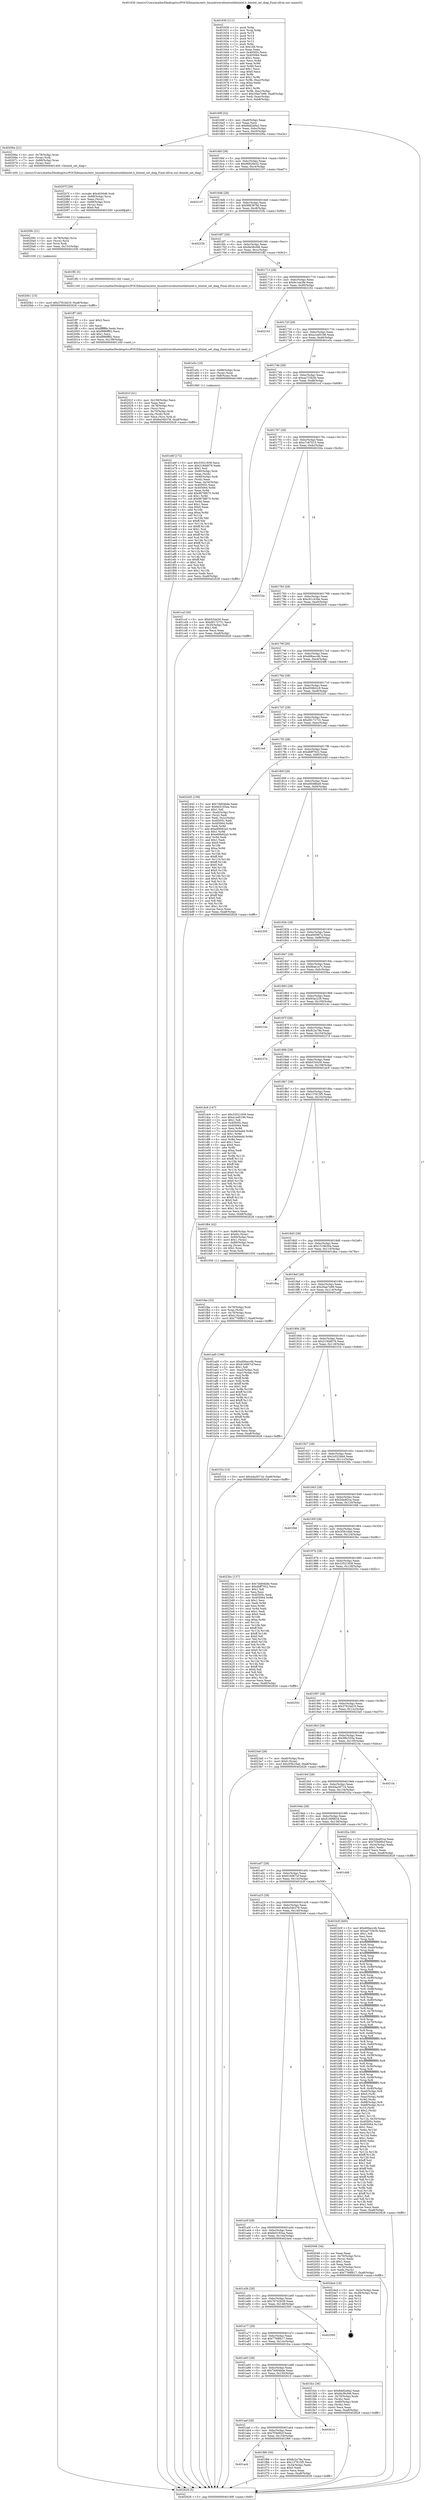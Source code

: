 digraph "0x401630" {
  label = "0x401630 (/mnt/c/Users/mathe/Desktop/tcc/POCII/binaries/extr_linuxdriversbluetoothbtintel.h_btintel_set_diag_Final-ollvm.out::main(0))"
  labelloc = "t"
  node[shape=record]

  Entry [label="",width=0.3,height=0.3,shape=circle,fillcolor=black,style=filled]
  "0x40169f" [label="{
     0x40169f [32]\l
     | [instrs]\l
     &nbsp;&nbsp;0x40169f \<+6\>: mov -0xa8(%rbp),%eax\l
     &nbsp;&nbsp;0x4016a5 \<+2\>: mov %eax,%ecx\l
     &nbsp;&nbsp;0x4016a7 \<+6\>: sub $0x8dd2a9a2,%ecx\l
     &nbsp;&nbsp;0x4016ad \<+6\>: mov %eax,-0xbc(%rbp)\l
     &nbsp;&nbsp;0x4016b3 \<+6\>: mov %ecx,-0xc0(%rbp)\l
     &nbsp;&nbsp;0x4016b9 \<+6\>: je 000000000040206a \<main+0xa3a\>\l
  }"]
  "0x40206a" [label="{
     0x40206a [21]\l
     | [instrs]\l
     &nbsp;&nbsp;0x40206a \<+4\>: mov -0x78(%rbp),%rax\l
     &nbsp;&nbsp;0x40206e \<+3\>: mov (%rax),%rdi\l
     &nbsp;&nbsp;0x402071 \<+7\>: mov -0x88(%rbp),%rax\l
     &nbsp;&nbsp;0x402078 \<+2\>: mov (%rax),%esi\l
     &nbsp;&nbsp;0x40207a \<+5\>: call 0000000000401400 \<btintel_set_diag\>\l
     | [calls]\l
     &nbsp;&nbsp;0x401400 \{1\} (/mnt/c/Users/mathe/Desktop/tcc/POCII/binaries/extr_linuxdriversbluetoothbtintel.h_btintel_set_diag_Final-ollvm.out::btintel_set_diag)\l
  }"]
  "0x4016bf" [label="{
     0x4016bf [28]\l
     | [instrs]\l
     &nbsp;&nbsp;0x4016bf \<+5\>: jmp 00000000004016c4 \<main+0x94\>\l
     &nbsp;&nbsp;0x4016c4 \<+6\>: mov -0xbc(%rbp),%eax\l
     &nbsp;&nbsp;0x4016ca \<+5\>: sub $0x96926e32,%eax\l
     &nbsp;&nbsp;0x4016cf \<+6\>: mov %eax,-0xc4(%rbp)\l
     &nbsp;&nbsp;0x4016d5 \<+6\>: je 0000000000402107 \<main+0xad7\>\l
  }"]
  Exit [label="",width=0.3,height=0.3,shape=circle,fillcolor=black,style=filled,peripheries=2]
  "0x402107" [label="{
     0x402107\l
  }", style=dashed]
  "0x4016db" [label="{
     0x4016db [28]\l
     | [instrs]\l
     &nbsp;&nbsp;0x4016db \<+5\>: jmp 00000000004016e0 \<main+0xb0\>\l
     &nbsp;&nbsp;0x4016e0 \<+6\>: mov -0xbc(%rbp),%eax\l
     &nbsp;&nbsp;0x4016e6 \<+5\>: sub $0x996397fd,%eax\l
     &nbsp;&nbsp;0x4016eb \<+6\>: mov %eax,-0xc8(%rbp)\l
     &nbsp;&nbsp;0x4016f1 \<+6\>: je 000000000040253b \<main+0xf0b\>\l
  }"]
  "0x4020b1" [label="{
     0x4020b1 [15]\l
     | [instrs]\l
     &nbsp;&nbsp;0x4020b1 \<+10\>: movl $0x3781bd19,-0xa8(%rbp)\l
     &nbsp;&nbsp;0x4020bb \<+5\>: jmp 0000000000402628 \<main+0xff8\>\l
  }"]
  "0x40253b" [label="{
     0x40253b\l
  }", style=dashed]
  "0x4016f7" [label="{
     0x4016f7 [28]\l
     | [instrs]\l
     &nbsp;&nbsp;0x4016f7 \<+5\>: jmp 00000000004016fc \<main+0xcc\>\l
     &nbsp;&nbsp;0x4016fc \<+6\>: mov -0xbc(%rbp),%eax\l
     &nbsp;&nbsp;0x401702 \<+5\>: sub $0x9a38cf48,%eax\l
     &nbsp;&nbsp;0x401707 \<+6\>: mov %eax,-0xcc(%rbp)\l
     &nbsp;&nbsp;0x40170d \<+6\>: je 0000000000401ff2 \<main+0x9c2\>\l
  }"]
  "0x40209c" [label="{
     0x40209c [21]\l
     | [instrs]\l
     &nbsp;&nbsp;0x40209c \<+4\>: mov -0x78(%rbp),%rcx\l
     &nbsp;&nbsp;0x4020a0 \<+3\>: mov (%rcx),%rcx\l
     &nbsp;&nbsp;0x4020a3 \<+3\>: mov %rcx,%rdi\l
     &nbsp;&nbsp;0x4020a6 \<+6\>: mov %eax,-0x15c(%rbp)\l
     &nbsp;&nbsp;0x4020ac \<+5\>: call 0000000000401030 \<free@plt\>\l
     | [calls]\l
     &nbsp;&nbsp;0x401030 \{1\} (unknown)\l
  }"]
  "0x401ff2" [label="{
     0x401ff2 [5]\l
     | [instrs]\l
     &nbsp;&nbsp;0x401ff2 \<+5\>: call 0000000000401160 \<next_i\>\l
     | [calls]\l
     &nbsp;&nbsp;0x401160 \{1\} (/mnt/c/Users/mathe/Desktop/tcc/POCII/binaries/extr_linuxdriversbluetoothbtintel.h_btintel_set_diag_Final-ollvm.out::next_i)\l
  }"]
  "0x401713" [label="{
     0x401713 [28]\l
     | [instrs]\l
     &nbsp;&nbsp;0x401713 \<+5\>: jmp 0000000000401718 \<main+0xe8\>\l
     &nbsp;&nbsp;0x401718 \<+6\>: mov -0xbc(%rbp),%eax\l
     &nbsp;&nbsp;0x40171e \<+5\>: sub $0x9c1ea3fe,%eax\l
     &nbsp;&nbsp;0x401723 \<+6\>: mov %eax,-0xd0(%rbp)\l
     &nbsp;&nbsp;0x401729 \<+6\>: je 0000000000402162 \<main+0xb32\>\l
  }"]
  "0x40207f" [label="{
     0x40207f [29]\l
     | [instrs]\l
     &nbsp;&nbsp;0x40207f \<+10\>: movabs $0x4030d6,%rdi\l
     &nbsp;&nbsp;0x402089 \<+4\>: mov -0x68(%rbp),%rcx\l
     &nbsp;&nbsp;0x40208d \<+2\>: mov %eax,(%rcx)\l
     &nbsp;&nbsp;0x40208f \<+4\>: mov -0x68(%rbp),%rcx\l
     &nbsp;&nbsp;0x402093 \<+2\>: mov (%rcx),%esi\l
     &nbsp;&nbsp;0x402095 \<+2\>: mov $0x0,%al\l
     &nbsp;&nbsp;0x402097 \<+5\>: call 0000000000401040 \<printf@plt\>\l
     | [calls]\l
     &nbsp;&nbsp;0x401040 \{1\} (unknown)\l
  }"]
  "0x402162" [label="{
     0x402162\l
  }", style=dashed]
  "0x40172f" [label="{
     0x40172f [28]\l
     | [instrs]\l
     &nbsp;&nbsp;0x40172f \<+5\>: jmp 0000000000401734 \<main+0x104\>\l
     &nbsp;&nbsp;0x401734 \<+6\>: mov -0xbc(%rbp),%eax\l
     &nbsp;&nbsp;0x40173a \<+5\>: sub $0xa1ed5196,%eax\l
     &nbsp;&nbsp;0x40173f \<+6\>: mov %eax,-0xd4(%rbp)\l
     &nbsp;&nbsp;0x401745 \<+6\>: je 0000000000401e5c \<main+0x82c\>\l
  }"]
  "0x40201f" [label="{
     0x40201f [41]\l
     | [instrs]\l
     &nbsp;&nbsp;0x40201f \<+6\>: mov -0x158(%rbp),%ecx\l
     &nbsp;&nbsp;0x402025 \<+3\>: imul %eax,%ecx\l
     &nbsp;&nbsp;0x402028 \<+4\>: mov -0x78(%rbp),%rsi\l
     &nbsp;&nbsp;0x40202c \<+3\>: mov (%rsi),%rsi\l
     &nbsp;&nbsp;0x40202f \<+4\>: mov -0x70(%rbp),%rdi\l
     &nbsp;&nbsp;0x402033 \<+3\>: movslq (%rdi),%rdi\l
     &nbsp;&nbsp;0x402036 \<+3\>: mov %ecx,(%rsi,%rdi,4)\l
     &nbsp;&nbsp;0x402039 \<+10\>: movl $0x6a34b378,-0xa8(%rbp)\l
     &nbsp;&nbsp;0x402043 \<+5\>: jmp 0000000000402628 \<main+0xff8\>\l
  }"]
  "0x401e5c" [label="{
     0x401e5c [19]\l
     | [instrs]\l
     &nbsp;&nbsp;0x401e5c \<+7\>: mov -0x98(%rbp),%rax\l
     &nbsp;&nbsp;0x401e63 \<+3\>: mov (%rax),%rax\l
     &nbsp;&nbsp;0x401e66 \<+4\>: mov 0x8(%rax),%rdi\l
     &nbsp;&nbsp;0x401e6a \<+5\>: call 0000000000401060 \<atoi@plt\>\l
     | [calls]\l
     &nbsp;&nbsp;0x401060 \{1\} (unknown)\l
  }"]
  "0x40174b" [label="{
     0x40174b [28]\l
     | [instrs]\l
     &nbsp;&nbsp;0x40174b \<+5\>: jmp 0000000000401750 \<main+0x120\>\l
     &nbsp;&nbsp;0x401750 \<+6\>: mov -0xbc(%rbp),%eax\l
     &nbsp;&nbsp;0x401756 \<+5\>: sub $0xaa733b3b,%eax\l
     &nbsp;&nbsp;0x40175b \<+6\>: mov %eax,-0xd8(%rbp)\l
     &nbsp;&nbsp;0x401761 \<+6\>: je 0000000000401ccf \<main+0x69f\>\l
  }"]
  "0x401ff7" [label="{
     0x401ff7 [40]\l
     | [instrs]\l
     &nbsp;&nbsp;0x401ff7 \<+5\>: mov $0x2,%ecx\l
     &nbsp;&nbsp;0x401ffc \<+1\>: cltd\l
     &nbsp;&nbsp;0x401ffd \<+2\>: idiv %ecx\l
     &nbsp;&nbsp;0x401fff \<+6\>: imul $0xfffffffe,%edx,%ecx\l
     &nbsp;&nbsp;0x402005 \<+6\>: sub $0xf986ff92,%ecx\l
     &nbsp;&nbsp;0x40200b \<+3\>: add $0x1,%ecx\l
     &nbsp;&nbsp;0x40200e \<+6\>: add $0xf986ff92,%ecx\l
     &nbsp;&nbsp;0x402014 \<+6\>: mov %ecx,-0x158(%rbp)\l
     &nbsp;&nbsp;0x40201a \<+5\>: call 0000000000401160 \<next_i\>\l
     | [calls]\l
     &nbsp;&nbsp;0x401160 \{1\} (/mnt/c/Users/mathe/Desktop/tcc/POCII/binaries/extr_linuxdriversbluetoothbtintel.h_btintel_set_diag_Final-ollvm.out::next_i)\l
  }"]
  "0x401ccf" [label="{
     0x401ccf [30]\l
     | [instrs]\l
     &nbsp;&nbsp;0x401ccf \<+5\>: mov $0xb534430,%eax\l
     &nbsp;&nbsp;0x401cd4 \<+5\>: mov $0xd9172731,%ecx\l
     &nbsp;&nbsp;0x401cd9 \<+3\>: mov -0x35(%rbp),%dl\l
     &nbsp;&nbsp;0x401cdc \<+3\>: test $0x1,%dl\l
     &nbsp;&nbsp;0x401cdf \<+3\>: cmovne %ecx,%eax\l
     &nbsp;&nbsp;0x401ce2 \<+6\>: mov %eax,-0xa8(%rbp)\l
     &nbsp;&nbsp;0x401ce8 \<+5\>: jmp 0000000000402628 \<main+0xff8\>\l
  }"]
  "0x401767" [label="{
     0x401767 [28]\l
     | [instrs]\l
     &nbsp;&nbsp;0x401767 \<+5\>: jmp 000000000040176c \<main+0x13c\>\l
     &nbsp;&nbsp;0x40176c \<+6\>: mov -0xbc(%rbp),%eax\l
     &nbsp;&nbsp;0x401772 \<+5\>: sub $0xc7c87015,%eax\l
     &nbsp;&nbsp;0x401777 \<+6\>: mov %eax,-0xdc(%rbp)\l
     &nbsp;&nbsp;0x40177d \<+6\>: je 000000000040232a \<main+0xcfa\>\l
  }"]
  "0x401fae" [label="{
     0x401fae [32]\l
     | [instrs]\l
     &nbsp;&nbsp;0x401fae \<+4\>: mov -0x78(%rbp),%rdi\l
     &nbsp;&nbsp;0x401fb2 \<+3\>: mov %rax,(%rdi)\l
     &nbsp;&nbsp;0x401fb5 \<+4\>: mov -0x70(%rbp),%rax\l
     &nbsp;&nbsp;0x401fb9 \<+6\>: movl $0x0,(%rax)\l
     &nbsp;&nbsp;0x401fbf \<+10\>: movl $0x7768fb17,-0xa8(%rbp)\l
     &nbsp;&nbsp;0x401fc9 \<+5\>: jmp 0000000000402628 \<main+0xff8\>\l
  }"]
  "0x40232a" [label="{
     0x40232a\l
  }", style=dashed]
  "0x401783" [label="{
     0x401783 [28]\l
     | [instrs]\l
     &nbsp;&nbsp;0x401783 \<+5\>: jmp 0000000000401788 \<main+0x158\>\l
     &nbsp;&nbsp;0x401788 \<+6\>: mov -0xbc(%rbp),%eax\l
     &nbsp;&nbsp;0x40178e \<+5\>: sub $0xc91c439e,%eax\l
     &nbsp;&nbsp;0x401793 \<+6\>: mov %eax,-0xe0(%rbp)\l
     &nbsp;&nbsp;0x401799 \<+6\>: je 00000000004020c0 \<main+0xa90\>\l
  }"]
  "0x401acb" [label="{
     0x401acb\l
  }", style=dashed]
  "0x4020c0" [label="{
     0x4020c0\l
  }", style=dashed]
  "0x40179f" [label="{
     0x40179f [28]\l
     | [instrs]\l
     &nbsp;&nbsp;0x40179f \<+5\>: jmp 00000000004017a4 \<main+0x174\>\l
     &nbsp;&nbsp;0x4017a4 \<+6\>: mov -0xbc(%rbp),%eax\l
     &nbsp;&nbsp;0x4017aa \<+5\>: sub $0xd06acc4b,%eax\l
     &nbsp;&nbsp;0x4017af \<+6\>: mov %eax,-0xe4(%rbp)\l
     &nbsp;&nbsp;0x4017b5 \<+6\>: je 00000000004024f6 \<main+0xec6\>\l
  }"]
  "0x401f66" [label="{
     0x401f66 [30]\l
     | [instrs]\l
     &nbsp;&nbsp;0x401f66 \<+5\>: mov $0x8c2a78a,%eax\l
     &nbsp;&nbsp;0x401f6b \<+5\>: mov $0x137815f5,%ecx\l
     &nbsp;&nbsp;0x401f70 \<+3\>: mov -0x34(%rbp),%edx\l
     &nbsp;&nbsp;0x401f73 \<+3\>: cmp $0x0,%edx\l
     &nbsp;&nbsp;0x401f76 \<+3\>: cmove %ecx,%eax\l
     &nbsp;&nbsp;0x401f79 \<+6\>: mov %eax,-0xa8(%rbp)\l
     &nbsp;&nbsp;0x401f7f \<+5\>: jmp 0000000000402628 \<main+0xff8\>\l
  }"]
  "0x4024f6" [label="{
     0x4024f6\l
  }", style=dashed]
  "0x4017bb" [label="{
     0x4017bb [28]\l
     | [instrs]\l
     &nbsp;&nbsp;0x4017bb \<+5\>: jmp 00000000004017c0 \<main+0x190\>\l
     &nbsp;&nbsp;0x4017c0 \<+6\>: mov -0xbc(%rbp),%eax\l
     &nbsp;&nbsp;0x4017c6 \<+5\>: sub $0xd50842c9,%eax\l
     &nbsp;&nbsp;0x4017cb \<+6\>: mov %eax,-0xe8(%rbp)\l
     &nbsp;&nbsp;0x4017d1 \<+6\>: je 00000000004022f1 \<main+0xcc1\>\l
  }"]
  "0x401aaf" [label="{
     0x401aaf [28]\l
     | [instrs]\l
     &nbsp;&nbsp;0x401aaf \<+5\>: jmp 0000000000401ab4 \<main+0x484\>\l
     &nbsp;&nbsp;0x401ab4 \<+6\>: mov -0xbc(%rbp),%eax\l
     &nbsp;&nbsp;0x401aba \<+5\>: sub $0x7f3b90cf,%eax\l
     &nbsp;&nbsp;0x401abf \<+6\>: mov %eax,-0x154(%rbp)\l
     &nbsp;&nbsp;0x401ac5 \<+6\>: je 0000000000401f66 \<main+0x936\>\l
  }"]
  "0x4022f1" [label="{
     0x4022f1\l
  }", style=dashed]
  "0x4017d7" [label="{
     0x4017d7 [28]\l
     | [instrs]\l
     &nbsp;&nbsp;0x4017d7 \<+5\>: jmp 00000000004017dc \<main+0x1ac\>\l
     &nbsp;&nbsp;0x4017dc \<+6\>: mov -0xbc(%rbp),%eax\l
     &nbsp;&nbsp;0x4017e2 \<+5\>: sub $0xd9172731,%eax\l
     &nbsp;&nbsp;0x4017e7 \<+6\>: mov %eax,-0xec(%rbp)\l
     &nbsp;&nbsp;0x4017ed \<+6\>: je 0000000000401ced \<main+0x6bd\>\l
  }"]
  "0x402610" [label="{
     0x402610\l
  }", style=dashed]
  "0x401ced" [label="{
     0x401ced\l
  }", style=dashed]
  "0x4017f3" [label="{
     0x4017f3 [28]\l
     | [instrs]\l
     &nbsp;&nbsp;0x4017f3 \<+5\>: jmp 00000000004017f8 \<main+0x1c8\>\l
     &nbsp;&nbsp;0x4017f8 \<+6\>: mov -0xbc(%rbp),%eax\l
     &nbsp;&nbsp;0x4017fe \<+5\>: sub $0xdbff7922,%eax\l
     &nbsp;&nbsp;0x401803 \<+6\>: mov %eax,-0xf0(%rbp)\l
     &nbsp;&nbsp;0x401809 \<+6\>: je 0000000000402445 \<main+0xe15\>\l
  }"]
  "0x401a93" [label="{
     0x401a93 [28]\l
     | [instrs]\l
     &nbsp;&nbsp;0x401a93 \<+5\>: jmp 0000000000401a98 \<main+0x468\>\l
     &nbsp;&nbsp;0x401a98 \<+6\>: mov -0xbc(%rbp),%eax\l
     &nbsp;&nbsp;0x401a9e \<+5\>: sub $0x7dd04bde,%eax\l
     &nbsp;&nbsp;0x401aa3 \<+6\>: mov %eax,-0x150(%rbp)\l
     &nbsp;&nbsp;0x401aa9 \<+6\>: je 0000000000402610 \<main+0xfe0\>\l
  }"]
  "0x402445" [label="{
     0x402445 [159]\l
     | [instrs]\l
     &nbsp;&nbsp;0x402445 \<+5\>: mov $0x7dd04bde,%eax\l
     &nbsp;&nbsp;0x40244a \<+5\>: mov $0x6e5193aa,%ecx\l
     &nbsp;&nbsp;0x40244f \<+2\>: mov $0x1,%dl\l
     &nbsp;&nbsp;0x402451 \<+7\>: mov -0xa0(%rbp),%rsi\l
     &nbsp;&nbsp;0x402458 \<+2\>: mov (%rsi),%edi\l
     &nbsp;&nbsp;0x40245a \<+3\>: mov %edi,-0x2c(%rbp)\l
     &nbsp;&nbsp;0x40245d \<+7\>: mov 0x40505c,%edi\l
     &nbsp;&nbsp;0x402464 \<+8\>: mov 0x405064,%r8d\l
     &nbsp;&nbsp;0x40246c \<+3\>: mov %edi,%r9d\l
     &nbsp;&nbsp;0x40246f \<+7\>: add $0xe69b62a5,%r9d\l
     &nbsp;&nbsp;0x402476 \<+4\>: sub $0x1,%r9d\l
     &nbsp;&nbsp;0x40247a \<+7\>: sub $0xe69b62a5,%r9d\l
     &nbsp;&nbsp;0x402481 \<+4\>: imul %r9d,%edi\l
     &nbsp;&nbsp;0x402485 \<+3\>: and $0x1,%edi\l
     &nbsp;&nbsp;0x402488 \<+3\>: cmp $0x0,%edi\l
     &nbsp;&nbsp;0x40248b \<+4\>: sete %r10b\l
     &nbsp;&nbsp;0x40248f \<+4\>: cmp $0xa,%r8d\l
     &nbsp;&nbsp;0x402493 \<+4\>: setl %r11b\l
     &nbsp;&nbsp;0x402497 \<+3\>: mov %r10b,%bl\l
     &nbsp;&nbsp;0x40249a \<+3\>: xor $0xff,%bl\l
     &nbsp;&nbsp;0x40249d \<+3\>: mov %r11b,%r14b\l
     &nbsp;&nbsp;0x4024a0 \<+4\>: xor $0xff,%r14b\l
     &nbsp;&nbsp;0x4024a4 \<+3\>: xor $0x0,%dl\l
     &nbsp;&nbsp;0x4024a7 \<+3\>: mov %bl,%r15b\l
     &nbsp;&nbsp;0x4024aa \<+4\>: and $0x0,%r15b\l
     &nbsp;&nbsp;0x4024ae \<+3\>: and %dl,%r10b\l
     &nbsp;&nbsp;0x4024b1 \<+3\>: mov %r14b,%r12b\l
     &nbsp;&nbsp;0x4024b4 \<+4\>: and $0x0,%r12b\l
     &nbsp;&nbsp;0x4024b8 \<+3\>: and %dl,%r11b\l
     &nbsp;&nbsp;0x4024bb \<+3\>: or %r10b,%r15b\l
     &nbsp;&nbsp;0x4024be \<+3\>: or %r11b,%r12b\l
     &nbsp;&nbsp;0x4024c1 \<+3\>: xor %r12b,%r15b\l
     &nbsp;&nbsp;0x4024c4 \<+3\>: or %r14b,%bl\l
     &nbsp;&nbsp;0x4024c7 \<+3\>: xor $0xff,%bl\l
     &nbsp;&nbsp;0x4024ca \<+3\>: or $0x0,%dl\l
     &nbsp;&nbsp;0x4024cd \<+2\>: and %dl,%bl\l
     &nbsp;&nbsp;0x4024cf \<+3\>: or %bl,%r15b\l
     &nbsp;&nbsp;0x4024d2 \<+4\>: test $0x1,%r15b\l
     &nbsp;&nbsp;0x4024d6 \<+3\>: cmovne %ecx,%eax\l
     &nbsp;&nbsp;0x4024d9 \<+6\>: mov %eax,-0xa8(%rbp)\l
     &nbsp;&nbsp;0x4024df \<+5\>: jmp 0000000000402628 \<main+0xff8\>\l
  }"]
  "0x40180f" [label="{
     0x40180f [28]\l
     | [instrs]\l
     &nbsp;&nbsp;0x40180f \<+5\>: jmp 0000000000401814 \<main+0x1e4\>\l
     &nbsp;&nbsp;0x401814 \<+6\>: mov -0xbc(%rbp),%eax\l
     &nbsp;&nbsp;0x40181a \<+5\>: sub $0xe60d8ba9,%eax\l
     &nbsp;&nbsp;0x40181f \<+6\>: mov %eax,-0xf4(%rbp)\l
     &nbsp;&nbsp;0x401825 \<+6\>: je 0000000000402300 \<main+0xcd0\>\l
  }"]
  "0x401fce" [label="{
     0x401fce [36]\l
     | [instrs]\l
     &nbsp;&nbsp;0x401fce \<+5\>: mov $0x8dd2a9a2,%eax\l
     &nbsp;&nbsp;0x401fd3 \<+5\>: mov $0x9a38cf48,%ecx\l
     &nbsp;&nbsp;0x401fd8 \<+4\>: mov -0x70(%rbp),%rdx\l
     &nbsp;&nbsp;0x401fdc \<+2\>: mov (%rdx),%esi\l
     &nbsp;&nbsp;0x401fde \<+4\>: mov -0x80(%rbp),%rdx\l
     &nbsp;&nbsp;0x401fe2 \<+2\>: cmp (%rdx),%esi\l
     &nbsp;&nbsp;0x401fe4 \<+3\>: cmovl %ecx,%eax\l
     &nbsp;&nbsp;0x401fe7 \<+6\>: mov %eax,-0xa8(%rbp)\l
     &nbsp;&nbsp;0x401fed \<+5\>: jmp 0000000000402628 \<main+0xff8\>\l
  }"]
  "0x402300" [label="{
     0x402300\l
  }", style=dashed]
  "0x40182b" [label="{
     0x40182b [28]\l
     | [instrs]\l
     &nbsp;&nbsp;0x40182b \<+5\>: jmp 0000000000401830 \<main+0x200\>\l
     &nbsp;&nbsp;0x401830 \<+6\>: mov -0xbc(%rbp),%eax\l
     &nbsp;&nbsp;0x401836 \<+5\>: sub $0xef40987a,%eax\l
     &nbsp;&nbsp;0x40183b \<+6\>: mov %eax,-0xf8(%rbp)\l
     &nbsp;&nbsp;0x401841 \<+6\>: je 0000000000402250 \<main+0xc20\>\l
  }"]
  "0x401a77" [label="{
     0x401a77 [28]\l
     | [instrs]\l
     &nbsp;&nbsp;0x401a77 \<+5\>: jmp 0000000000401a7c \<main+0x44c\>\l
     &nbsp;&nbsp;0x401a7c \<+6\>: mov -0xbc(%rbp),%eax\l
     &nbsp;&nbsp;0x401a82 \<+5\>: sub $0x7768fb17,%eax\l
     &nbsp;&nbsp;0x401a87 \<+6\>: mov %eax,-0x14c(%rbp)\l
     &nbsp;&nbsp;0x401a8d \<+6\>: je 0000000000401fce \<main+0x99e\>\l
  }"]
  "0x402250" [label="{
     0x402250\l
  }", style=dashed]
  "0x401847" [label="{
     0x401847 [28]\l
     | [instrs]\l
     &nbsp;&nbsp;0x401847 \<+5\>: jmp 000000000040184c \<main+0x21c\>\l
     &nbsp;&nbsp;0x40184c \<+6\>: mov -0xbc(%rbp),%eax\l
     &nbsp;&nbsp;0x401852 \<+5\>: sub $0xf6ab1e7c,%eax\l
     &nbsp;&nbsp;0x401857 \<+6\>: mov %eax,-0xfc(%rbp)\l
     &nbsp;&nbsp;0x40185d \<+6\>: je 00000000004025ba \<main+0xf8a\>\l
  }"]
  "0x402595" [label="{
     0x402595\l
  }", style=dashed]
  "0x4025ba" [label="{
     0x4025ba\l
  }", style=dashed]
  "0x401863" [label="{
     0x401863 [28]\l
     | [instrs]\l
     &nbsp;&nbsp;0x401863 \<+5\>: jmp 0000000000401868 \<main+0x238\>\l
     &nbsp;&nbsp;0x401868 \<+6\>: mov -0xbc(%rbp),%eax\l
     &nbsp;&nbsp;0x40186e \<+5\>: sub $0x83ac229,%eax\l
     &nbsp;&nbsp;0x401873 \<+6\>: mov %eax,-0x100(%rbp)\l
     &nbsp;&nbsp;0x401879 \<+6\>: je 00000000004021dc \<main+0xbac\>\l
  }"]
  "0x401a5b" [label="{
     0x401a5b [28]\l
     | [instrs]\l
     &nbsp;&nbsp;0x401a5b \<+5\>: jmp 0000000000401a60 \<main+0x430\>\l
     &nbsp;&nbsp;0x401a60 \<+6\>: mov -0xbc(%rbp),%eax\l
     &nbsp;&nbsp;0x401a66 \<+5\>: sub $0x70742b39,%eax\l
     &nbsp;&nbsp;0x401a6b \<+6\>: mov %eax,-0x148(%rbp)\l
     &nbsp;&nbsp;0x401a71 \<+6\>: je 0000000000402595 \<main+0xf65\>\l
  }"]
  "0x4021dc" [label="{
     0x4021dc\l
  }", style=dashed]
  "0x40187f" [label="{
     0x40187f [28]\l
     | [instrs]\l
     &nbsp;&nbsp;0x40187f \<+5\>: jmp 0000000000401884 \<main+0x254\>\l
     &nbsp;&nbsp;0x401884 \<+6\>: mov -0xbc(%rbp),%eax\l
     &nbsp;&nbsp;0x40188a \<+5\>: sub $0x8c2a78a,%eax\l
     &nbsp;&nbsp;0x40188f \<+6\>: mov %eax,-0x104(%rbp)\l
     &nbsp;&nbsp;0x401895 \<+6\>: je 000000000040237d \<main+0xd4d\>\l
  }"]
  "0x4024e4" [label="{
     0x4024e4 [18]\l
     | [instrs]\l
     &nbsp;&nbsp;0x4024e4 \<+3\>: mov -0x2c(%rbp),%eax\l
     &nbsp;&nbsp;0x4024e7 \<+4\>: lea -0x28(%rbp),%rsp\l
     &nbsp;&nbsp;0x4024eb \<+1\>: pop %rbx\l
     &nbsp;&nbsp;0x4024ec \<+2\>: pop %r12\l
     &nbsp;&nbsp;0x4024ee \<+2\>: pop %r13\l
     &nbsp;&nbsp;0x4024f0 \<+2\>: pop %r14\l
     &nbsp;&nbsp;0x4024f2 \<+2\>: pop %r15\l
     &nbsp;&nbsp;0x4024f4 \<+1\>: pop %rbp\l
     &nbsp;&nbsp;0x4024f5 \<+1\>: ret\l
  }"]
  "0x40237d" [label="{
     0x40237d\l
  }", style=dashed]
  "0x40189b" [label="{
     0x40189b [28]\l
     | [instrs]\l
     &nbsp;&nbsp;0x40189b \<+5\>: jmp 00000000004018a0 \<main+0x270\>\l
     &nbsp;&nbsp;0x4018a0 \<+6\>: mov -0xbc(%rbp),%eax\l
     &nbsp;&nbsp;0x4018a6 \<+5\>: sub $0xb534430,%eax\l
     &nbsp;&nbsp;0x4018ab \<+6\>: mov %eax,-0x108(%rbp)\l
     &nbsp;&nbsp;0x4018b1 \<+6\>: je 0000000000401dc9 \<main+0x799\>\l
  }"]
  "0x401a3f" [label="{
     0x401a3f [28]\l
     | [instrs]\l
     &nbsp;&nbsp;0x401a3f \<+5\>: jmp 0000000000401a44 \<main+0x414\>\l
     &nbsp;&nbsp;0x401a44 \<+6\>: mov -0xbc(%rbp),%eax\l
     &nbsp;&nbsp;0x401a4a \<+5\>: sub $0x6e5193aa,%eax\l
     &nbsp;&nbsp;0x401a4f \<+6\>: mov %eax,-0x144(%rbp)\l
     &nbsp;&nbsp;0x401a55 \<+6\>: je 00000000004024e4 \<main+0xeb4\>\l
  }"]
  "0x401dc9" [label="{
     0x401dc9 [147]\l
     | [instrs]\l
     &nbsp;&nbsp;0x401dc9 \<+5\>: mov $0x33521939,%eax\l
     &nbsp;&nbsp;0x401dce \<+5\>: mov $0xa1ed5196,%ecx\l
     &nbsp;&nbsp;0x401dd3 \<+2\>: mov $0x1,%dl\l
     &nbsp;&nbsp;0x401dd5 \<+7\>: mov 0x40505c,%esi\l
     &nbsp;&nbsp;0x401ddc \<+7\>: mov 0x405064,%edi\l
     &nbsp;&nbsp;0x401de3 \<+3\>: mov %esi,%r8d\l
     &nbsp;&nbsp;0x401de6 \<+7\>: sub $0x43ed4ed4,%r8d\l
     &nbsp;&nbsp;0x401ded \<+4\>: sub $0x1,%r8d\l
     &nbsp;&nbsp;0x401df1 \<+7\>: add $0x43ed4ed4,%r8d\l
     &nbsp;&nbsp;0x401df8 \<+4\>: imul %r8d,%esi\l
     &nbsp;&nbsp;0x401dfc \<+3\>: and $0x1,%esi\l
     &nbsp;&nbsp;0x401dff \<+3\>: cmp $0x0,%esi\l
     &nbsp;&nbsp;0x401e02 \<+4\>: sete %r9b\l
     &nbsp;&nbsp;0x401e06 \<+3\>: cmp $0xa,%edi\l
     &nbsp;&nbsp;0x401e09 \<+4\>: setl %r10b\l
     &nbsp;&nbsp;0x401e0d \<+3\>: mov %r9b,%r11b\l
     &nbsp;&nbsp;0x401e10 \<+4\>: xor $0xff,%r11b\l
     &nbsp;&nbsp;0x401e14 \<+3\>: mov %r10b,%bl\l
     &nbsp;&nbsp;0x401e17 \<+3\>: xor $0xff,%bl\l
     &nbsp;&nbsp;0x401e1a \<+3\>: xor $0x0,%dl\l
     &nbsp;&nbsp;0x401e1d \<+3\>: mov %r11b,%r14b\l
     &nbsp;&nbsp;0x401e20 \<+4\>: and $0x0,%r14b\l
     &nbsp;&nbsp;0x401e24 \<+3\>: and %dl,%r9b\l
     &nbsp;&nbsp;0x401e27 \<+3\>: mov %bl,%r15b\l
     &nbsp;&nbsp;0x401e2a \<+4\>: and $0x0,%r15b\l
     &nbsp;&nbsp;0x401e2e \<+3\>: and %dl,%r10b\l
     &nbsp;&nbsp;0x401e31 \<+3\>: or %r9b,%r14b\l
     &nbsp;&nbsp;0x401e34 \<+3\>: or %r10b,%r15b\l
     &nbsp;&nbsp;0x401e37 \<+3\>: xor %r15b,%r14b\l
     &nbsp;&nbsp;0x401e3a \<+3\>: or %bl,%r11b\l
     &nbsp;&nbsp;0x401e3d \<+4\>: xor $0xff,%r11b\l
     &nbsp;&nbsp;0x401e41 \<+3\>: or $0x0,%dl\l
     &nbsp;&nbsp;0x401e44 \<+3\>: and %dl,%r11b\l
     &nbsp;&nbsp;0x401e47 \<+3\>: or %r11b,%r14b\l
     &nbsp;&nbsp;0x401e4a \<+4\>: test $0x1,%r14b\l
     &nbsp;&nbsp;0x401e4e \<+3\>: cmovne %ecx,%eax\l
     &nbsp;&nbsp;0x401e51 \<+6\>: mov %eax,-0xa8(%rbp)\l
     &nbsp;&nbsp;0x401e57 \<+5\>: jmp 0000000000402628 \<main+0xff8\>\l
  }"]
  "0x4018b7" [label="{
     0x4018b7 [28]\l
     | [instrs]\l
     &nbsp;&nbsp;0x4018b7 \<+5\>: jmp 00000000004018bc \<main+0x28c\>\l
     &nbsp;&nbsp;0x4018bc \<+6\>: mov -0xbc(%rbp),%eax\l
     &nbsp;&nbsp;0x4018c2 \<+5\>: sub $0x137815f5,%eax\l
     &nbsp;&nbsp;0x4018c7 \<+6\>: mov %eax,-0x10c(%rbp)\l
     &nbsp;&nbsp;0x4018cd \<+6\>: je 0000000000401f84 \<main+0x954\>\l
  }"]
  "0x402048" [label="{
     0x402048 [34]\l
     | [instrs]\l
     &nbsp;&nbsp;0x402048 \<+2\>: xor %eax,%eax\l
     &nbsp;&nbsp;0x40204a \<+4\>: mov -0x70(%rbp),%rcx\l
     &nbsp;&nbsp;0x40204e \<+2\>: mov (%rcx),%edx\l
     &nbsp;&nbsp;0x402050 \<+3\>: sub $0x1,%eax\l
     &nbsp;&nbsp;0x402053 \<+2\>: sub %eax,%edx\l
     &nbsp;&nbsp;0x402055 \<+4\>: mov -0x70(%rbp),%rcx\l
     &nbsp;&nbsp;0x402059 \<+2\>: mov %edx,(%rcx)\l
     &nbsp;&nbsp;0x40205b \<+10\>: movl $0x7768fb17,-0xa8(%rbp)\l
     &nbsp;&nbsp;0x402065 \<+5\>: jmp 0000000000402628 \<main+0xff8\>\l
  }"]
  "0x401f84" [label="{
     0x401f84 [42]\l
     | [instrs]\l
     &nbsp;&nbsp;0x401f84 \<+7\>: mov -0x88(%rbp),%rax\l
     &nbsp;&nbsp;0x401f8b \<+6\>: movl $0x64,(%rax)\l
     &nbsp;&nbsp;0x401f91 \<+4\>: mov -0x80(%rbp),%rax\l
     &nbsp;&nbsp;0x401f95 \<+6\>: movl $0x1,(%rax)\l
     &nbsp;&nbsp;0x401f9b \<+4\>: mov -0x80(%rbp),%rax\l
     &nbsp;&nbsp;0x401f9f \<+3\>: movslq (%rax),%rax\l
     &nbsp;&nbsp;0x401fa2 \<+4\>: shl $0x2,%rax\l
     &nbsp;&nbsp;0x401fa6 \<+3\>: mov %rax,%rdi\l
     &nbsp;&nbsp;0x401fa9 \<+5\>: call 0000000000401050 \<malloc@plt\>\l
     | [calls]\l
     &nbsp;&nbsp;0x401050 \{1\} (unknown)\l
  }"]
  "0x4018d3" [label="{
     0x4018d3 [28]\l
     | [instrs]\l
     &nbsp;&nbsp;0x4018d3 \<+5\>: jmp 00000000004018d8 \<main+0x2a8\>\l
     &nbsp;&nbsp;0x4018d8 \<+6\>: mov -0xbc(%rbp),%eax\l
     &nbsp;&nbsp;0x4018de \<+5\>: sub $0x1518b30a,%eax\l
     &nbsp;&nbsp;0x4018e3 \<+6\>: mov %eax,-0x110(%rbp)\l
     &nbsp;&nbsp;0x4018e9 \<+6\>: je 0000000000401dba \<main+0x78a\>\l
  }"]
  "0x401e6f" [label="{
     0x401e6f [172]\l
     | [instrs]\l
     &nbsp;&nbsp;0x401e6f \<+5\>: mov $0x33521939,%ecx\l
     &nbsp;&nbsp;0x401e74 \<+5\>: mov $0x219dd076,%edx\l
     &nbsp;&nbsp;0x401e79 \<+3\>: mov $0x1,%sil\l
     &nbsp;&nbsp;0x401e7c \<+7\>: mov -0x90(%rbp),%rdi\l
     &nbsp;&nbsp;0x401e83 \<+2\>: mov %eax,(%rdi)\l
     &nbsp;&nbsp;0x401e85 \<+7\>: mov -0x90(%rbp),%rdi\l
     &nbsp;&nbsp;0x401e8c \<+2\>: mov (%rdi),%eax\l
     &nbsp;&nbsp;0x401e8e \<+3\>: mov %eax,-0x34(%rbp)\l
     &nbsp;&nbsp;0x401e91 \<+7\>: mov 0x40505c,%eax\l
     &nbsp;&nbsp;0x401e98 \<+8\>: mov 0x405064,%r8d\l
     &nbsp;&nbsp;0x401ea0 \<+3\>: mov %eax,%r9d\l
     &nbsp;&nbsp;0x401ea3 \<+7\>: add $0x9678f075,%r9d\l
     &nbsp;&nbsp;0x401eaa \<+4\>: sub $0x1,%r9d\l
     &nbsp;&nbsp;0x401eae \<+7\>: sub $0x9678f075,%r9d\l
     &nbsp;&nbsp;0x401eb5 \<+4\>: imul %r9d,%eax\l
     &nbsp;&nbsp;0x401eb9 \<+3\>: and $0x1,%eax\l
     &nbsp;&nbsp;0x401ebc \<+3\>: cmp $0x0,%eax\l
     &nbsp;&nbsp;0x401ebf \<+4\>: sete %r10b\l
     &nbsp;&nbsp;0x401ec3 \<+4\>: cmp $0xa,%r8d\l
     &nbsp;&nbsp;0x401ec7 \<+4\>: setl %r11b\l
     &nbsp;&nbsp;0x401ecb \<+3\>: mov %r10b,%bl\l
     &nbsp;&nbsp;0x401ece \<+3\>: xor $0xff,%bl\l
     &nbsp;&nbsp;0x401ed1 \<+3\>: mov %r11b,%r14b\l
     &nbsp;&nbsp;0x401ed4 \<+4\>: xor $0xff,%r14b\l
     &nbsp;&nbsp;0x401ed8 \<+4\>: xor $0x1,%sil\l
     &nbsp;&nbsp;0x401edc \<+3\>: mov %bl,%r15b\l
     &nbsp;&nbsp;0x401edf \<+4\>: and $0xff,%r15b\l
     &nbsp;&nbsp;0x401ee3 \<+3\>: and %sil,%r10b\l
     &nbsp;&nbsp;0x401ee6 \<+3\>: mov %r14b,%r12b\l
     &nbsp;&nbsp;0x401ee9 \<+4\>: and $0xff,%r12b\l
     &nbsp;&nbsp;0x401eed \<+3\>: and %sil,%r11b\l
     &nbsp;&nbsp;0x401ef0 \<+3\>: or %r10b,%r15b\l
     &nbsp;&nbsp;0x401ef3 \<+3\>: or %r11b,%r12b\l
     &nbsp;&nbsp;0x401ef6 \<+3\>: xor %r12b,%r15b\l
     &nbsp;&nbsp;0x401ef9 \<+3\>: or %r14b,%bl\l
     &nbsp;&nbsp;0x401efc \<+3\>: xor $0xff,%bl\l
     &nbsp;&nbsp;0x401eff \<+4\>: or $0x1,%sil\l
     &nbsp;&nbsp;0x401f03 \<+3\>: and %sil,%bl\l
     &nbsp;&nbsp;0x401f06 \<+3\>: or %bl,%r15b\l
     &nbsp;&nbsp;0x401f09 \<+4\>: test $0x1,%r15b\l
     &nbsp;&nbsp;0x401f0d \<+3\>: cmovne %edx,%ecx\l
     &nbsp;&nbsp;0x401f10 \<+6\>: mov %ecx,-0xa8(%rbp)\l
     &nbsp;&nbsp;0x401f16 \<+5\>: jmp 0000000000402628 \<main+0xff8\>\l
  }"]
  "0x401dba" [label="{
     0x401dba\l
  }", style=dashed]
  "0x4018ef" [label="{
     0x4018ef [28]\l
     | [instrs]\l
     &nbsp;&nbsp;0x4018ef \<+5\>: jmp 00000000004018f4 \<main+0x2c4\>\l
     &nbsp;&nbsp;0x4018f4 \<+6\>: mov -0xbc(%rbp),%eax\l
     &nbsp;&nbsp;0x4018fa \<+5\>: sub $0x20ae7e99,%eax\l
     &nbsp;&nbsp;0x4018ff \<+6\>: mov %eax,-0x114(%rbp)\l
     &nbsp;&nbsp;0x401905 \<+6\>: je 0000000000401ad5 \<main+0x4a5\>\l
  }"]
  "0x401a23" [label="{
     0x401a23 [28]\l
     | [instrs]\l
     &nbsp;&nbsp;0x401a23 \<+5\>: jmp 0000000000401a28 \<main+0x3f8\>\l
     &nbsp;&nbsp;0x401a28 \<+6\>: mov -0xbc(%rbp),%eax\l
     &nbsp;&nbsp;0x401a2e \<+5\>: sub $0x6a34b378,%eax\l
     &nbsp;&nbsp;0x401a33 \<+6\>: mov %eax,-0x140(%rbp)\l
     &nbsp;&nbsp;0x401a39 \<+6\>: je 0000000000402048 \<main+0xa18\>\l
  }"]
  "0x401ad5" [label="{
     0x401ad5 [106]\l
     | [instrs]\l
     &nbsp;&nbsp;0x401ad5 \<+5\>: mov $0xd06acc4b,%eax\l
     &nbsp;&nbsp;0x401ada \<+5\>: mov $0x616067cf,%ecx\l
     &nbsp;&nbsp;0x401adf \<+2\>: mov $0x1,%dl\l
     &nbsp;&nbsp;0x401ae1 \<+7\>: mov -0xa2(%rbp),%sil\l
     &nbsp;&nbsp;0x401ae8 \<+7\>: mov -0xa1(%rbp),%dil\l
     &nbsp;&nbsp;0x401aef \<+3\>: mov %sil,%r8b\l
     &nbsp;&nbsp;0x401af2 \<+4\>: xor $0xff,%r8b\l
     &nbsp;&nbsp;0x401af6 \<+3\>: mov %dil,%r9b\l
     &nbsp;&nbsp;0x401af9 \<+4\>: xor $0xff,%r9b\l
     &nbsp;&nbsp;0x401afd \<+3\>: xor $0x1,%dl\l
     &nbsp;&nbsp;0x401b00 \<+3\>: mov %r8b,%r10b\l
     &nbsp;&nbsp;0x401b03 \<+4\>: and $0xff,%r10b\l
     &nbsp;&nbsp;0x401b07 \<+3\>: and %dl,%sil\l
     &nbsp;&nbsp;0x401b0a \<+3\>: mov %r9b,%r11b\l
     &nbsp;&nbsp;0x401b0d \<+4\>: and $0xff,%r11b\l
     &nbsp;&nbsp;0x401b11 \<+3\>: and %dl,%dil\l
     &nbsp;&nbsp;0x401b14 \<+3\>: or %sil,%r10b\l
     &nbsp;&nbsp;0x401b17 \<+3\>: or %dil,%r11b\l
     &nbsp;&nbsp;0x401b1a \<+3\>: xor %r11b,%r10b\l
     &nbsp;&nbsp;0x401b1d \<+3\>: or %r9b,%r8b\l
     &nbsp;&nbsp;0x401b20 \<+4\>: xor $0xff,%r8b\l
     &nbsp;&nbsp;0x401b24 \<+3\>: or $0x1,%dl\l
     &nbsp;&nbsp;0x401b27 \<+3\>: and %dl,%r8b\l
     &nbsp;&nbsp;0x401b2a \<+3\>: or %r8b,%r10b\l
     &nbsp;&nbsp;0x401b2d \<+4\>: test $0x1,%r10b\l
     &nbsp;&nbsp;0x401b31 \<+3\>: cmovne %ecx,%eax\l
     &nbsp;&nbsp;0x401b34 \<+6\>: mov %eax,-0xa8(%rbp)\l
     &nbsp;&nbsp;0x401b3a \<+5\>: jmp 0000000000402628 \<main+0xff8\>\l
  }"]
  "0x40190b" [label="{
     0x40190b [28]\l
     | [instrs]\l
     &nbsp;&nbsp;0x40190b \<+5\>: jmp 0000000000401910 \<main+0x2e0\>\l
     &nbsp;&nbsp;0x401910 \<+6\>: mov -0xbc(%rbp),%eax\l
     &nbsp;&nbsp;0x401916 \<+5\>: sub $0x219dd076,%eax\l
     &nbsp;&nbsp;0x40191b \<+6\>: mov %eax,-0x118(%rbp)\l
     &nbsp;&nbsp;0x401921 \<+6\>: je 0000000000401f1b \<main+0x8eb\>\l
  }"]
  "0x402628" [label="{
     0x402628 [5]\l
     | [instrs]\l
     &nbsp;&nbsp;0x402628 \<+5\>: jmp 000000000040169f \<main+0x6f\>\l
  }"]
  "0x401630" [label="{
     0x401630 [111]\l
     | [instrs]\l
     &nbsp;&nbsp;0x401630 \<+1\>: push %rbp\l
     &nbsp;&nbsp;0x401631 \<+3\>: mov %rsp,%rbp\l
     &nbsp;&nbsp;0x401634 \<+2\>: push %r15\l
     &nbsp;&nbsp;0x401636 \<+2\>: push %r14\l
     &nbsp;&nbsp;0x401638 \<+2\>: push %r13\l
     &nbsp;&nbsp;0x40163a \<+2\>: push %r12\l
     &nbsp;&nbsp;0x40163c \<+1\>: push %rbx\l
     &nbsp;&nbsp;0x40163d \<+7\>: sub $0x168,%rsp\l
     &nbsp;&nbsp;0x401644 \<+2\>: xor %eax,%eax\l
     &nbsp;&nbsp;0x401646 \<+7\>: mov 0x40505c,%ecx\l
     &nbsp;&nbsp;0x40164d \<+7\>: mov 0x405064,%edx\l
     &nbsp;&nbsp;0x401654 \<+3\>: sub $0x1,%eax\l
     &nbsp;&nbsp;0x401657 \<+3\>: mov %ecx,%r8d\l
     &nbsp;&nbsp;0x40165a \<+3\>: add %eax,%r8d\l
     &nbsp;&nbsp;0x40165d \<+4\>: imul %r8d,%ecx\l
     &nbsp;&nbsp;0x401661 \<+3\>: and $0x1,%ecx\l
     &nbsp;&nbsp;0x401664 \<+3\>: cmp $0x0,%ecx\l
     &nbsp;&nbsp;0x401667 \<+4\>: sete %r9b\l
     &nbsp;&nbsp;0x40166b \<+4\>: and $0x1,%r9b\l
     &nbsp;&nbsp;0x40166f \<+7\>: mov %r9b,-0xa2(%rbp)\l
     &nbsp;&nbsp;0x401676 \<+3\>: cmp $0xa,%edx\l
     &nbsp;&nbsp;0x401679 \<+4\>: setl %r9b\l
     &nbsp;&nbsp;0x40167d \<+4\>: and $0x1,%r9b\l
     &nbsp;&nbsp;0x401681 \<+7\>: mov %r9b,-0xa1(%rbp)\l
     &nbsp;&nbsp;0x401688 \<+10\>: movl $0x20ae7e99,-0xa8(%rbp)\l
     &nbsp;&nbsp;0x401692 \<+6\>: mov %edi,-0xac(%rbp)\l
     &nbsp;&nbsp;0x401698 \<+7\>: mov %rsi,-0xb8(%rbp)\l
  }"]
  "0x401b3f" [label="{
     0x401b3f [400]\l
     | [instrs]\l
     &nbsp;&nbsp;0x401b3f \<+5\>: mov $0xd06acc4b,%eax\l
     &nbsp;&nbsp;0x401b44 \<+5\>: mov $0xaa733b3b,%ecx\l
     &nbsp;&nbsp;0x401b49 \<+2\>: mov $0x1,%dl\l
     &nbsp;&nbsp;0x401b4b \<+2\>: xor %esi,%esi\l
     &nbsp;&nbsp;0x401b4d \<+3\>: mov %rsp,%rdi\l
     &nbsp;&nbsp;0x401b50 \<+4\>: add $0xfffffffffffffff0,%rdi\l
     &nbsp;&nbsp;0x401b54 \<+3\>: mov %rdi,%rsp\l
     &nbsp;&nbsp;0x401b57 \<+7\>: mov %rdi,-0xa0(%rbp)\l
     &nbsp;&nbsp;0x401b5e \<+3\>: mov %rsp,%rdi\l
     &nbsp;&nbsp;0x401b61 \<+4\>: add $0xfffffffffffffff0,%rdi\l
     &nbsp;&nbsp;0x401b65 \<+3\>: mov %rdi,%rsp\l
     &nbsp;&nbsp;0x401b68 \<+3\>: mov %rsp,%r8\l
     &nbsp;&nbsp;0x401b6b \<+4\>: add $0xfffffffffffffff0,%r8\l
     &nbsp;&nbsp;0x401b6f \<+3\>: mov %r8,%rsp\l
     &nbsp;&nbsp;0x401b72 \<+7\>: mov %r8,-0x98(%rbp)\l
     &nbsp;&nbsp;0x401b79 \<+3\>: mov %rsp,%r8\l
     &nbsp;&nbsp;0x401b7c \<+4\>: add $0xfffffffffffffff0,%r8\l
     &nbsp;&nbsp;0x401b80 \<+3\>: mov %r8,%rsp\l
     &nbsp;&nbsp;0x401b83 \<+7\>: mov %r8,-0x90(%rbp)\l
     &nbsp;&nbsp;0x401b8a \<+3\>: mov %rsp,%r8\l
     &nbsp;&nbsp;0x401b8d \<+4\>: add $0xfffffffffffffff0,%r8\l
     &nbsp;&nbsp;0x401b91 \<+3\>: mov %r8,%rsp\l
     &nbsp;&nbsp;0x401b94 \<+7\>: mov %r8,-0x88(%rbp)\l
     &nbsp;&nbsp;0x401b9b \<+3\>: mov %rsp,%r8\l
     &nbsp;&nbsp;0x401b9e \<+4\>: add $0xfffffffffffffff0,%r8\l
     &nbsp;&nbsp;0x401ba2 \<+3\>: mov %r8,%rsp\l
     &nbsp;&nbsp;0x401ba5 \<+4\>: mov %r8,-0x80(%rbp)\l
     &nbsp;&nbsp;0x401ba9 \<+3\>: mov %rsp,%r8\l
     &nbsp;&nbsp;0x401bac \<+4\>: add $0xfffffffffffffff0,%r8\l
     &nbsp;&nbsp;0x401bb0 \<+3\>: mov %r8,%rsp\l
     &nbsp;&nbsp;0x401bb3 \<+4\>: mov %r8,-0x78(%rbp)\l
     &nbsp;&nbsp;0x401bb7 \<+3\>: mov %rsp,%r8\l
     &nbsp;&nbsp;0x401bba \<+4\>: add $0xfffffffffffffff0,%r8\l
     &nbsp;&nbsp;0x401bbe \<+3\>: mov %r8,%rsp\l
     &nbsp;&nbsp;0x401bc1 \<+4\>: mov %r8,-0x70(%rbp)\l
     &nbsp;&nbsp;0x401bc5 \<+3\>: mov %rsp,%r8\l
     &nbsp;&nbsp;0x401bc8 \<+4\>: add $0xfffffffffffffff0,%r8\l
     &nbsp;&nbsp;0x401bcc \<+3\>: mov %r8,%rsp\l
     &nbsp;&nbsp;0x401bcf \<+4\>: mov %r8,-0x68(%rbp)\l
     &nbsp;&nbsp;0x401bd3 \<+3\>: mov %rsp,%r8\l
     &nbsp;&nbsp;0x401bd6 \<+4\>: add $0xfffffffffffffff0,%r8\l
     &nbsp;&nbsp;0x401bda \<+3\>: mov %r8,%rsp\l
     &nbsp;&nbsp;0x401bdd \<+4\>: mov %r8,-0x60(%rbp)\l
     &nbsp;&nbsp;0x401be1 \<+3\>: mov %rsp,%r8\l
     &nbsp;&nbsp;0x401be4 \<+4\>: add $0xfffffffffffffff0,%r8\l
     &nbsp;&nbsp;0x401be8 \<+3\>: mov %r8,%rsp\l
     &nbsp;&nbsp;0x401beb \<+4\>: mov %r8,-0x58(%rbp)\l
     &nbsp;&nbsp;0x401bef \<+3\>: mov %rsp,%r8\l
     &nbsp;&nbsp;0x401bf2 \<+4\>: add $0xfffffffffffffff0,%r8\l
     &nbsp;&nbsp;0x401bf6 \<+3\>: mov %r8,%rsp\l
     &nbsp;&nbsp;0x401bf9 \<+4\>: mov %r8,-0x50(%rbp)\l
     &nbsp;&nbsp;0x401bfd \<+3\>: mov %rsp,%r8\l
     &nbsp;&nbsp;0x401c00 \<+4\>: add $0xfffffffffffffff0,%r8\l
     &nbsp;&nbsp;0x401c04 \<+3\>: mov %r8,%rsp\l
     &nbsp;&nbsp;0x401c07 \<+4\>: mov %r8,-0x48(%rbp)\l
     &nbsp;&nbsp;0x401c0b \<+3\>: mov %rsp,%r8\l
     &nbsp;&nbsp;0x401c0e \<+4\>: add $0xfffffffffffffff0,%r8\l
     &nbsp;&nbsp;0x401c12 \<+3\>: mov %r8,%rsp\l
     &nbsp;&nbsp;0x401c15 \<+4\>: mov %r8,-0x40(%rbp)\l
     &nbsp;&nbsp;0x401c19 \<+7\>: mov -0xa0(%rbp),%r8\l
     &nbsp;&nbsp;0x401c20 \<+7\>: movl $0x0,(%r8)\l
     &nbsp;&nbsp;0x401c27 \<+7\>: mov -0xac(%rbp),%r9d\l
     &nbsp;&nbsp;0x401c2e \<+3\>: mov %r9d,(%rdi)\l
     &nbsp;&nbsp;0x401c31 \<+7\>: mov -0x98(%rbp),%r8\l
     &nbsp;&nbsp;0x401c38 \<+7\>: mov -0xb8(%rbp),%r10\l
     &nbsp;&nbsp;0x401c3f \<+3\>: mov %r10,(%r8)\l
     &nbsp;&nbsp;0x401c42 \<+3\>: cmpl $0x2,(%rdi)\l
     &nbsp;&nbsp;0x401c45 \<+4\>: setne %r11b\l
     &nbsp;&nbsp;0x401c49 \<+4\>: and $0x1,%r11b\l
     &nbsp;&nbsp;0x401c4d \<+4\>: mov %r11b,-0x35(%rbp)\l
     &nbsp;&nbsp;0x401c51 \<+7\>: mov 0x40505c,%ebx\l
     &nbsp;&nbsp;0x401c58 \<+8\>: mov 0x405064,%r14d\l
     &nbsp;&nbsp;0x401c60 \<+3\>: sub $0x1,%esi\l
     &nbsp;&nbsp;0x401c63 \<+3\>: mov %ebx,%r15d\l
     &nbsp;&nbsp;0x401c66 \<+3\>: add %esi,%r15d\l
     &nbsp;&nbsp;0x401c69 \<+4\>: imul %r15d,%ebx\l
     &nbsp;&nbsp;0x401c6d \<+3\>: and $0x1,%ebx\l
     &nbsp;&nbsp;0x401c70 \<+3\>: cmp $0x0,%ebx\l
     &nbsp;&nbsp;0x401c73 \<+4\>: sete %r11b\l
     &nbsp;&nbsp;0x401c77 \<+4\>: cmp $0xa,%r14d\l
     &nbsp;&nbsp;0x401c7b \<+4\>: setl %r12b\l
     &nbsp;&nbsp;0x401c7f \<+3\>: mov %r11b,%r13b\l
     &nbsp;&nbsp;0x401c82 \<+4\>: xor $0xff,%r13b\l
     &nbsp;&nbsp;0x401c86 \<+3\>: mov %r12b,%sil\l
     &nbsp;&nbsp;0x401c89 \<+4\>: xor $0xff,%sil\l
     &nbsp;&nbsp;0x401c8d \<+3\>: xor $0x1,%dl\l
     &nbsp;&nbsp;0x401c90 \<+3\>: mov %r13b,%dil\l
     &nbsp;&nbsp;0x401c93 \<+4\>: and $0xff,%dil\l
     &nbsp;&nbsp;0x401c97 \<+3\>: and %dl,%r11b\l
     &nbsp;&nbsp;0x401c9a \<+3\>: mov %sil,%r8b\l
     &nbsp;&nbsp;0x401c9d \<+4\>: and $0xff,%r8b\l
     &nbsp;&nbsp;0x401ca1 \<+3\>: and %dl,%r12b\l
     &nbsp;&nbsp;0x401ca4 \<+3\>: or %r11b,%dil\l
     &nbsp;&nbsp;0x401ca7 \<+3\>: or %r12b,%r8b\l
     &nbsp;&nbsp;0x401caa \<+3\>: xor %r8b,%dil\l
     &nbsp;&nbsp;0x401cad \<+3\>: or %sil,%r13b\l
     &nbsp;&nbsp;0x401cb0 \<+4\>: xor $0xff,%r13b\l
     &nbsp;&nbsp;0x401cb4 \<+3\>: or $0x1,%dl\l
     &nbsp;&nbsp;0x401cb7 \<+3\>: and %dl,%r13b\l
     &nbsp;&nbsp;0x401cba \<+3\>: or %r13b,%dil\l
     &nbsp;&nbsp;0x401cbd \<+4\>: test $0x1,%dil\l
     &nbsp;&nbsp;0x401cc1 \<+3\>: cmovne %ecx,%eax\l
     &nbsp;&nbsp;0x401cc4 \<+6\>: mov %eax,-0xa8(%rbp)\l
     &nbsp;&nbsp;0x401cca \<+5\>: jmp 0000000000402628 \<main+0xff8\>\l
  }"]
  "0x401f1b" [label="{
     0x401f1b [15]\l
     | [instrs]\l
     &nbsp;&nbsp;0x401f1b \<+10\>: movl $0x44a3071b,-0xa8(%rbp)\l
     &nbsp;&nbsp;0x401f25 \<+5\>: jmp 0000000000402628 \<main+0xff8\>\l
  }"]
  "0x401927" [label="{
     0x401927 [28]\l
     | [instrs]\l
     &nbsp;&nbsp;0x401927 \<+5\>: jmp 000000000040192c \<main+0x2fc\>\l
     &nbsp;&nbsp;0x40192c \<+6\>: mov -0xbc(%rbp),%eax\l
     &nbsp;&nbsp;0x401932 \<+5\>: sub $0x2c022b6d,%eax\l
     &nbsp;&nbsp;0x401937 \<+6\>: mov %eax,-0x11c(%rbp)\l
     &nbsp;&nbsp;0x40193d \<+6\>: je 000000000040238c \<main+0xd5c\>\l
  }"]
  "0x401a07" [label="{
     0x401a07 [28]\l
     | [instrs]\l
     &nbsp;&nbsp;0x401a07 \<+5\>: jmp 0000000000401a0c \<main+0x3dc\>\l
     &nbsp;&nbsp;0x401a0c \<+6\>: mov -0xbc(%rbp),%eax\l
     &nbsp;&nbsp;0x401a12 \<+5\>: sub $0x616067cf,%eax\l
     &nbsp;&nbsp;0x401a17 \<+6\>: mov %eax,-0x13c(%rbp)\l
     &nbsp;&nbsp;0x401a1d \<+6\>: je 0000000000401b3f \<main+0x50f\>\l
  }"]
  "0x40238c" [label="{
     0x40238c\l
  }", style=dashed]
  "0x401943" [label="{
     0x401943 [28]\l
     | [instrs]\l
     &nbsp;&nbsp;0x401943 \<+5\>: jmp 0000000000401948 \<main+0x318\>\l
     &nbsp;&nbsp;0x401948 \<+6\>: mov -0xbc(%rbp),%eax\l
     &nbsp;&nbsp;0x40194e \<+5\>: sub $0x2da4f2ca,%eax\l
     &nbsp;&nbsp;0x401953 \<+6\>: mov %eax,-0x120(%rbp)\l
     &nbsp;&nbsp;0x401959 \<+6\>: je 0000000000401f48 \<main+0x918\>\l
  }"]
  "0x401d48" [label="{
     0x401d48\l
  }", style=dashed]
  "0x401f48" [label="{
     0x401f48\l
  }", style=dashed]
  "0x40195f" [label="{
     0x40195f [28]\l
     | [instrs]\l
     &nbsp;&nbsp;0x40195f \<+5\>: jmp 0000000000401964 \<main+0x334\>\l
     &nbsp;&nbsp;0x401964 \<+6\>: mov -0xbc(%rbp),%eax\l
     &nbsp;&nbsp;0x40196a \<+5\>: sub $0x2f3b16ad,%eax\l
     &nbsp;&nbsp;0x40196f \<+6\>: mov %eax,-0x124(%rbp)\l
     &nbsp;&nbsp;0x401975 \<+6\>: je 00000000004023bc \<main+0xd8c\>\l
  }"]
  "0x4019eb" [label="{
     0x4019eb [28]\l
     | [instrs]\l
     &nbsp;&nbsp;0x4019eb \<+5\>: jmp 00000000004019f0 \<main+0x3c0\>\l
     &nbsp;&nbsp;0x4019f0 \<+6\>: mov -0xbc(%rbp),%eax\l
     &nbsp;&nbsp;0x4019f6 \<+5\>: sub $0x51699034,%eax\l
     &nbsp;&nbsp;0x4019fb \<+6\>: mov %eax,-0x138(%rbp)\l
     &nbsp;&nbsp;0x401a01 \<+6\>: je 0000000000401d48 \<main+0x718\>\l
  }"]
  "0x4023bc" [label="{
     0x4023bc [137]\l
     | [instrs]\l
     &nbsp;&nbsp;0x4023bc \<+5\>: mov $0x7dd04bde,%eax\l
     &nbsp;&nbsp;0x4023c1 \<+5\>: mov $0xdbff7922,%ecx\l
     &nbsp;&nbsp;0x4023c6 \<+2\>: mov $0x1,%dl\l
     &nbsp;&nbsp;0x4023c8 \<+2\>: xor %esi,%esi\l
     &nbsp;&nbsp;0x4023ca \<+7\>: mov 0x40505c,%edi\l
     &nbsp;&nbsp;0x4023d1 \<+8\>: mov 0x405064,%r8d\l
     &nbsp;&nbsp;0x4023d9 \<+3\>: sub $0x1,%esi\l
     &nbsp;&nbsp;0x4023dc \<+3\>: mov %edi,%r9d\l
     &nbsp;&nbsp;0x4023df \<+3\>: add %esi,%r9d\l
     &nbsp;&nbsp;0x4023e2 \<+4\>: imul %r9d,%edi\l
     &nbsp;&nbsp;0x4023e6 \<+3\>: and $0x1,%edi\l
     &nbsp;&nbsp;0x4023e9 \<+3\>: cmp $0x0,%edi\l
     &nbsp;&nbsp;0x4023ec \<+4\>: sete %r10b\l
     &nbsp;&nbsp;0x4023f0 \<+4\>: cmp $0xa,%r8d\l
     &nbsp;&nbsp;0x4023f4 \<+4\>: setl %r11b\l
     &nbsp;&nbsp;0x4023f8 \<+3\>: mov %r10b,%bl\l
     &nbsp;&nbsp;0x4023fb \<+3\>: xor $0xff,%bl\l
     &nbsp;&nbsp;0x4023fe \<+3\>: mov %r11b,%r14b\l
     &nbsp;&nbsp;0x402401 \<+4\>: xor $0xff,%r14b\l
     &nbsp;&nbsp;0x402405 \<+3\>: xor $0x0,%dl\l
     &nbsp;&nbsp;0x402408 \<+3\>: mov %bl,%r15b\l
     &nbsp;&nbsp;0x40240b \<+4\>: and $0x0,%r15b\l
     &nbsp;&nbsp;0x40240f \<+3\>: and %dl,%r10b\l
     &nbsp;&nbsp;0x402412 \<+3\>: mov %r14b,%r12b\l
     &nbsp;&nbsp;0x402415 \<+4\>: and $0x0,%r12b\l
     &nbsp;&nbsp;0x402419 \<+3\>: and %dl,%r11b\l
     &nbsp;&nbsp;0x40241c \<+3\>: or %r10b,%r15b\l
     &nbsp;&nbsp;0x40241f \<+3\>: or %r11b,%r12b\l
     &nbsp;&nbsp;0x402422 \<+3\>: xor %r12b,%r15b\l
     &nbsp;&nbsp;0x402425 \<+3\>: or %r14b,%bl\l
     &nbsp;&nbsp;0x402428 \<+3\>: xor $0xff,%bl\l
     &nbsp;&nbsp;0x40242b \<+3\>: or $0x0,%dl\l
     &nbsp;&nbsp;0x40242e \<+2\>: and %dl,%bl\l
     &nbsp;&nbsp;0x402430 \<+3\>: or %bl,%r15b\l
     &nbsp;&nbsp;0x402433 \<+4\>: test $0x1,%r15b\l
     &nbsp;&nbsp;0x402437 \<+3\>: cmovne %ecx,%eax\l
     &nbsp;&nbsp;0x40243a \<+6\>: mov %eax,-0xa8(%rbp)\l
     &nbsp;&nbsp;0x402440 \<+5\>: jmp 0000000000402628 \<main+0xff8\>\l
  }"]
  "0x40197b" [label="{
     0x40197b [28]\l
     | [instrs]\l
     &nbsp;&nbsp;0x40197b \<+5\>: jmp 0000000000401980 \<main+0x350\>\l
     &nbsp;&nbsp;0x401980 \<+6\>: mov -0xbc(%rbp),%eax\l
     &nbsp;&nbsp;0x401986 \<+5\>: sub $0x33521939,%eax\l
     &nbsp;&nbsp;0x40198b \<+6\>: mov %eax,-0x128(%rbp)\l
     &nbsp;&nbsp;0x401991 \<+6\>: je 000000000040255c \<main+0xf2c\>\l
  }"]
  "0x401f2a" [label="{
     0x401f2a [30]\l
     | [instrs]\l
     &nbsp;&nbsp;0x401f2a \<+5\>: mov $0x2da4f2ca,%eax\l
     &nbsp;&nbsp;0x401f2f \<+5\>: mov $0x7f3b90cf,%ecx\l
     &nbsp;&nbsp;0x401f34 \<+3\>: mov -0x34(%rbp),%edx\l
     &nbsp;&nbsp;0x401f37 \<+3\>: cmp $0x1,%edx\l
     &nbsp;&nbsp;0x401f3a \<+3\>: cmovl %ecx,%eax\l
     &nbsp;&nbsp;0x401f3d \<+6\>: mov %eax,-0xa8(%rbp)\l
     &nbsp;&nbsp;0x401f43 \<+5\>: jmp 0000000000402628 \<main+0xff8\>\l
  }"]
  "0x40255c" [label="{
     0x40255c\l
  }", style=dashed]
  "0x401997" [label="{
     0x401997 [28]\l
     | [instrs]\l
     &nbsp;&nbsp;0x401997 \<+5\>: jmp 000000000040199c \<main+0x36c\>\l
     &nbsp;&nbsp;0x40199c \<+6\>: mov -0xbc(%rbp),%eax\l
     &nbsp;&nbsp;0x4019a2 \<+5\>: sub $0x3781bd19,%eax\l
     &nbsp;&nbsp;0x4019a7 \<+6\>: mov %eax,-0x12c(%rbp)\l
     &nbsp;&nbsp;0x4019ad \<+6\>: je 00000000004023a0 \<main+0xd70\>\l
  }"]
  "0x4019cf" [label="{
     0x4019cf [28]\l
     | [instrs]\l
     &nbsp;&nbsp;0x4019cf \<+5\>: jmp 00000000004019d4 \<main+0x3a4\>\l
     &nbsp;&nbsp;0x4019d4 \<+6\>: mov -0xbc(%rbp),%eax\l
     &nbsp;&nbsp;0x4019da \<+5\>: sub $0x44a3071b,%eax\l
     &nbsp;&nbsp;0x4019df \<+6\>: mov %eax,-0x134(%rbp)\l
     &nbsp;&nbsp;0x4019e5 \<+6\>: je 0000000000401f2a \<main+0x8fa\>\l
  }"]
  "0x4023a0" [label="{
     0x4023a0 [28]\l
     | [instrs]\l
     &nbsp;&nbsp;0x4023a0 \<+7\>: mov -0xa0(%rbp),%rax\l
     &nbsp;&nbsp;0x4023a7 \<+6\>: movl $0x0,(%rax)\l
     &nbsp;&nbsp;0x4023ad \<+10\>: movl $0x2f3b16ad,-0xa8(%rbp)\l
     &nbsp;&nbsp;0x4023b7 \<+5\>: jmp 0000000000402628 \<main+0xff8\>\l
  }"]
  "0x4019b3" [label="{
     0x4019b3 [28]\l
     | [instrs]\l
     &nbsp;&nbsp;0x4019b3 \<+5\>: jmp 00000000004019b8 \<main+0x388\>\l
     &nbsp;&nbsp;0x4019b8 \<+6\>: mov -0xbc(%rbp),%eax\l
     &nbsp;&nbsp;0x4019be \<+5\>: sub $0x3f6c555a,%eax\l
     &nbsp;&nbsp;0x4019c3 \<+6\>: mov %eax,-0x130(%rbp)\l
     &nbsp;&nbsp;0x4019c9 \<+6\>: je 00000000004021fa \<main+0xbca\>\l
  }"]
  "0x4021fa" [label="{
     0x4021fa\l
  }", style=dashed]
  Entry -> "0x401630" [label=" 1"]
  "0x40169f" -> "0x40206a" [label=" 1"]
  "0x40169f" -> "0x4016bf" [label=" 17"]
  "0x4024e4" -> Exit [label=" 1"]
  "0x4016bf" -> "0x402107" [label=" 0"]
  "0x4016bf" -> "0x4016db" [label=" 17"]
  "0x402445" -> "0x402628" [label=" 1"]
  "0x4016db" -> "0x40253b" [label=" 0"]
  "0x4016db" -> "0x4016f7" [label=" 17"]
  "0x4023bc" -> "0x402628" [label=" 1"]
  "0x4016f7" -> "0x401ff2" [label=" 1"]
  "0x4016f7" -> "0x401713" [label=" 16"]
  "0x4023a0" -> "0x402628" [label=" 1"]
  "0x401713" -> "0x402162" [label=" 0"]
  "0x401713" -> "0x40172f" [label=" 16"]
  "0x4020b1" -> "0x402628" [label=" 1"]
  "0x40172f" -> "0x401e5c" [label=" 1"]
  "0x40172f" -> "0x40174b" [label=" 15"]
  "0x40209c" -> "0x4020b1" [label=" 1"]
  "0x40174b" -> "0x401ccf" [label=" 1"]
  "0x40174b" -> "0x401767" [label=" 14"]
  "0x40207f" -> "0x40209c" [label=" 1"]
  "0x401767" -> "0x40232a" [label=" 0"]
  "0x401767" -> "0x401783" [label=" 14"]
  "0x40206a" -> "0x40207f" [label=" 1"]
  "0x401783" -> "0x4020c0" [label=" 0"]
  "0x401783" -> "0x40179f" [label=" 14"]
  "0x402048" -> "0x402628" [label=" 1"]
  "0x40179f" -> "0x4024f6" [label=" 0"]
  "0x40179f" -> "0x4017bb" [label=" 14"]
  "0x40201f" -> "0x402628" [label=" 1"]
  "0x4017bb" -> "0x4022f1" [label=" 0"]
  "0x4017bb" -> "0x4017d7" [label=" 14"]
  "0x401ff2" -> "0x401ff7" [label=" 1"]
  "0x4017d7" -> "0x401ced" [label=" 0"]
  "0x4017d7" -> "0x4017f3" [label=" 14"]
  "0x401fce" -> "0x402628" [label=" 2"]
  "0x4017f3" -> "0x402445" [label=" 1"]
  "0x4017f3" -> "0x40180f" [label=" 13"]
  "0x401f84" -> "0x401fae" [label=" 1"]
  "0x40180f" -> "0x402300" [label=" 0"]
  "0x40180f" -> "0x40182b" [label=" 13"]
  "0x401f66" -> "0x402628" [label=" 1"]
  "0x40182b" -> "0x402250" [label=" 0"]
  "0x40182b" -> "0x401847" [label=" 13"]
  "0x401aaf" -> "0x401f66" [label=" 1"]
  "0x401847" -> "0x4025ba" [label=" 0"]
  "0x401847" -> "0x401863" [label=" 13"]
  "0x401ff7" -> "0x40201f" [label=" 1"]
  "0x401863" -> "0x4021dc" [label=" 0"]
  "0x401863" -> "0x40187f" [label=" 13"]
  "0x401a93" -> "0x402610" [label=" 0"]
  "0x40187f" -> "0x40237d" [label=" 0"]
  "0x40187f" -> "0x40189b" [label=" 13"]
  "0x401fae" -> "0x402628" [label=" 1"]
  "0x40189b" -> "0x401dc9" [label=" 1"]
  "0x40189b" -> "0x4018b7" [label=" 12"]
  "0x401a77" -> "0x401fce" [label=" 2"]
  "0x4018b7" -> "0x401f84" [label=" 1"]
  "0x4018b7" -> "0x4018d3" [label=" 11"]
  "0x401aaf" -> "0x401acb" [label=" 0"]
  "0x4018d3" -> "0x401dba" [label=" 0"]
  "0x4018d3" -> "0x4018ef" [label=" 11"]
  "0x401a5b" -> "0x402595" [label=" 0"]
  "0x4018ef" -> "0x401ad5" [label=" 1"]
  "0x4018ef" -> "0x40190b" [label=" 10"]
  "0x401ad5" -> "0x402628" [label=" 1"]
  "0x401630" -> "0x40169f" [label=" 1"]
  "0x402628" -> "0x40169f" [label=" 17"]
  "0x401a3f" -> "0x401a5b" [label=" 3"]
  "0x40190b" -> "0x401f1b" [label=" 1"]
  "0x40190b" -> "0x401927" [label=" 9"]
  "0x401a3f" -> "0x4024e4" [label=" 1"]
  "0x401927" -> "0x40238c" [label=" 0"]
  "0x401927" -> "0x401943" [label=" 9"]
  "0x401a23" -> "0x401a3f" [label=" 4"]
  "0x401943" -> "0x401f48" [label=" 0"]
  "0x401943" -> "0x40195f" [label=" 9"]
  "0x401a23" -> "0x402048" [label=" 1"]
  "0x40195f" -> "0x4023bc" [label=" 1"]
  "0x40195f" -> "0x40197b" [label=" 8"]
  "0x401f2a" -> "0x402628" [label=" 1"]
  "0x40197b" -> "0x40255c" [label=" 0"]
  "0x40197b" -> "0x401997" [label=" 8"]
  "0x401f1b" -> "0x402628" [label=" 1"]
  "0x401997" -> "0x4023a0" [label=" 1"]
  "0x401997" -> "0x4019b3" [label=" 7"]
  "0x401e5c" -> "0x401e6f" [label=" 1"]
  "0x4019b3" -> "0x4021fa" [label=" 0"]
  "0x4019b3" -> "0x4019cf" [label=" 7"]
  "0x401e6f" -> "0x402628" [label=" 1"]
  "0x4019cf" -> "0x401f2a" [label=" 1"]
  "0x4019cf" -> "0x4019eb" [label=" 6"]
  "0x401a5b" -> "0x401a77" [label=" 3"]
  "0x4019eb" -> "0x401d48" [label=" 0"]
  "0x4019eb" -> "0x401a07" [label=" 6"]
  "0x401a77" -> "0x401a93" [label=" 1"]
  "0x401a07" -> "0x401b3f" [label=" 1"]
  "0x401a07" -> "0x401a23" [label=" 5"]
  "0x401a93" -> "0x401aaf" [label=" 1"]
  "0x401b3f" -> "0x402628" [label=" 1"]
  "0x401ccf" -> "0x402628" [label=" 1"]
  "0x401dc9" -> "0x402628" [label=" 1"]
}
